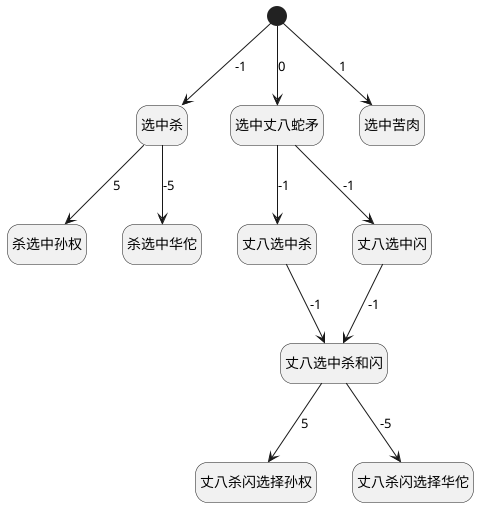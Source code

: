 @startuml

hide empty description

[*] --> 选中杀: -1
[*] --> 选中丈八蛇矛: 0
[*] --> 选中苦肉: 1
选中杀 --> 杀选中孙权: 5
选中杀 --> 杀选中华佗: -5
选中丈八蛇矛 --> 丈八选中杀: -1
选中丈八蛇矛 --> 丈八选中闪: -1
丈八选中杀 --> 丈八选中杀和闪: -1
丈八选中闪 --> 丈八选中杀和闪: -1
丈八选中杀和闪 --> 丈八杀闪选择孙权: 5
丈八选中杀和闪 --> 丈八杀闪选择华佗: -5

@enduml
